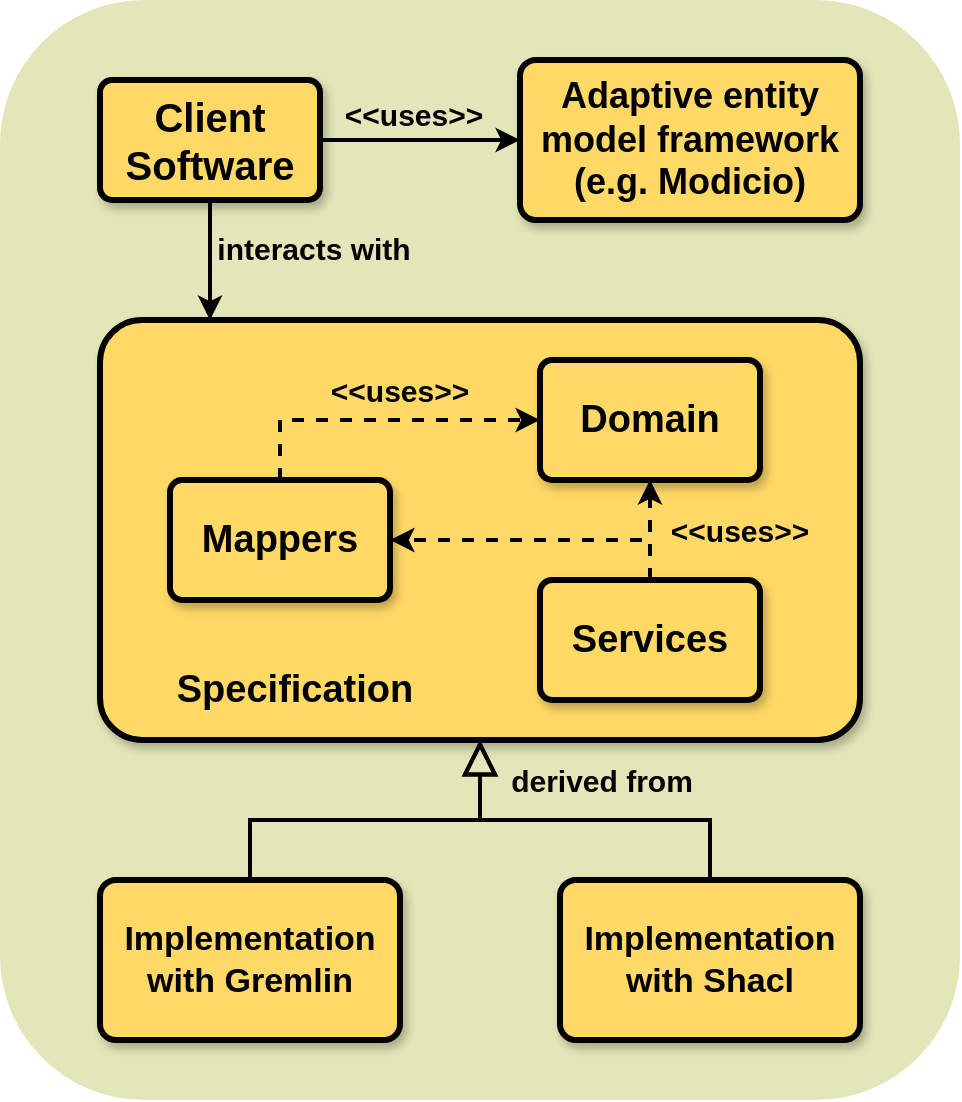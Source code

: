 <mxfile version="21.1.8" type="device">
  <diagram name="Page-1" id="GylVfzi0xPvJJQHYP8Fk">
    <mxGraphModel dx="1434" dy="749" grid="1" gridSize="10" guides="1" tooltips="1" connect="1" arrows="1" fold="1" page="1" pageScale="1" pageWidth="850" pageHeight="1100" math="0" shadow="0">
      <root>
        <mxCell id="0" />
        <mxCell id="1" parent="0" />
        <mxCell id="atxJQaqEpM3TSjmgH-MS-1" value="" style="rounded=1;whiteSpace=wrap;html=1;shadow=0;sketch=0;strokeColor=none;strokeWidth=4;fillColor=#E3E6B8;gradientColor=none;" vertex="1" parent="1">
          <mxGeometry x="60" y="100" width="480" height="550" as="geometry" />
        </mxCell>
        <mxCell id="atxJQaqEpM3TSjmgH-MS-37" style="edgeStyle=orthogonalEdgeStyle;rounded=0;orthogonalLoop=1;jettySize=auto;html=1;exitX=1;exitY=0.5;exitDx=0;exitDy=0;strokeWidth=2;" edge="1" parent="1" source="atxJQaqEpM3TSjmgH-MS-11" target="atxJQaqEpM3TSjmgH-MS-20">
          <mxGeometry relative="1" as="geometry" />
        </mxCell>
        <mxCell id="atxJQaqEpM3TSjmgH-MS-39" style="edgeStyle=orthogonalEdgeStyle;rounded=0;orthogonalLoop=1;jettySize=auto;html=1;exitX=0.5;exitY=1;exitDx=0;exitDy=0;strokeWidth=2;" edge="1" parent="1" source="atxJQaqEpM3TSjmgH-MS-11" target="atxJQaqEpM3TSjmgH-MS-21">
          <mxGeometry relative="1" as="geometry">
            <Array as="points">
              <mxPoint x="165" y="240" />
              <mxPoint x="165" y="240" />
            </Array>
          </mxGeometry>
        </mxCell>
        <mxCell id="atxJQaqEpM3TSjmgH-MS-11" value="&lt;font style=&quot;font-size: 20px;&quot;&gt;&lt;b&gt;Client Software&lt;/b&gt;&lt;/font&gt;" style="rounded=1;arcSize=10;whiteSpace=wrap;html=1;align=center;strokeColor=#000000;strokeWidth=3;fillColor=#FFD966;perimeterSpacing=0;shadow=1;" vertex="1" parent="1">
          <mxGeometry x="110" y="140" width="110" height="60" as="geometry" />
        </mxCell>
        <mxCell id="atxJQaqEpM3TSjmgH-MS-20" value="&lt;font size=&quot;1&quot; style=&quot;&quot;&gt;&lt;b style=&quot;font-size: 18px;&quot;&gt;Adaptive entity model framework (e.g. Modicio)&lt;/b&gt;&lt;/font&gt;" style="rounded=1;arcSize=10;whiteSpace=wrap;html=1;align=center;strokeColor=#000000;strokeWidth=3;fillColor=#FFD966;perimeterSpacing=0;shadow=1;" vertex="1" parent="1">
          <mxGeometry x="320" y="130" width="170" height="80" as="geometry" />
        </mxCell>
        <mxCell id="atxJQaqEpM3TSjmgH-MS-32" value="" style="group" vertex="1" connectable="0" parent="1">
          <mxGeometry x="110" y="260" width="380" height="210" as="geometry" />
        </mxCell>
        <mxCell id="atxJQaqEpM3TSjmgH-MS-21" value="" style="rounded=1;arcSize=10;whiteSpace=wrap;html=1;align=center;strokeColor=#000000;strokeWidth=3;fillColor=#FFD966;perimeterSpacing=0;shadow=1;" vertex="1" parent="atxJQaqEpM3TSjmgH-MS-32">
          <mxGeometry width="380" height="210" as="geometry" />
        </mxCell>
        <mxCell id="atxJQaqEpM3TSjmgH-MS-22" value="&lt;b&gt;&lt;font style=&quot;font-size: 19px;&quot;&gt;Specification&lt;/font&gt;&lt;/b&gt;" style="text;html=1;strokeColor=none;fillColor=none;align=center;verticalAlign=middle;whiteSpace=wrap;rounded=0;" vertex="1" parent="atxJQaqEpM3TSjmgH-MS-32">
          <mxGeometry x="35" y="170" width="125" height="30" as="geometry" />
        </mxCell>
        <mxCell id="atxJQaqEpM3TSjmgH-MS-23" value="&lt;font size=&quot;1&quot; style=&quot;&quot;&gt;&lt;b style=&quot;font-size: 19px;&quot;&gt;Mappers&lt;/b&gt;&lt;/font&gt;" style="rounded=1;arcSize=10;whiteSpace=wrap;html=1;align=center;strokeColor=#000000;strokeWidth=3;fillColor=#FFD966;perimeterSpacing=0;shadow=1;" vertex="1" parent="atxJQaqEpM3TSjmgH-MS-32">
          <mxGeometry x="35" y="80" width="110" height="60" as="geometry" />
        </mxCell>
        <mxCell id="atxJQaqEpM3TSjmgH-MS-24" value="&lt;font size=&quot;1&quot; style=&quot;&quot;&gt;&lt;b style=&quot;font-size: 19px;&quot;&gt;Domain&lt;/b&gt;&lt;/font&gt;" style="rounded=1;arcSize=10;whiteSpace=wrap;html=1;align=center;strokeColor=#000000;strokeWidth=3;fillColor=#FFD966;perimeterSpacing=0;shadow=1;" vertex="1" parent="atxJQaqEpM3TSjmgH-MS-32">
          <mxGeometry x="220" y="20" width="110" height="60" as="geometry" />
        </mxCell>
        <mxCell id="atxJQaqEpM3TSjmgH-MS-29" style="edgeStyle=orthogonalEdgeStyle;rounded=0;orthogonalLoop=1;jettySize=auto;html=1;exitX=0.5;exitY=0;exitDx=0;exitDy=0;strokeWidth=2;dashed=1;" edge="1" parent="atxJQaqEpM3TSjmgH-MS-32" source="atxJQaqEpM3TSjmgH-MS-23" target="atxJQaqEpM3TSjmgH-MS-24">
          <mxGeometry relative="1" as="geometry" />
        </mxCell>
        <mxCell id="atxJQaqEpM3TSjmgH-MS-26" style="edgeStyle=orthogonalEdgeStyle;rounded=0;orthogonalLoop=1;jettySize=auto;html=1;strokeWidth=2;dashed=1;" edge="1" parent="atxJQaqEpM3TSjmgH-MS-32" source="atxJQaqEpM3TSjmgH-MS-25" target="atxJQaqEpM3TSjmgH-MS-23">
          <mxGeometry relative="1" as="geometry">
            <Array as="points">
              <mxPoint x="275" y="110" />
            </Array>
          </mxGeometry>
        </mxCell>
        <mxCell id="atxJQaqEpM3TSjmgH-MS-28" style="edgeStyle=orthogonalEdgeStyle;rounded=0;orthogonalLoop=1;jettySize=auto;html=1;exitX=0.5;exitY=0;exitDx=0;exitDy=0;strokeWidth=2;dashed=1;" edge="1" parent="atxJQaqEpM3TSjmgH-MS-32" source="atxJQaqEpM3TSjmgH-MS-25" target="atxJQaqEpM3TSjmgH-MS-24">
          <mxGeometry relative="1" as="geometry" />
        </mxCell>
        <mxCell id="atxJQaqEpM3TSjmgH-MS-25" value="&lt;font size=&quot;1&quot; style=&quot;&quot;&gt;&lt;b style=&quot;font-size: 19px;&quot;&gt;Services&lt;/b&gt;&lt;/font&gt;" style="rounded=1;arcSize=10;whiteSpace=wrap;html=1;align=center;strokeColor=#000000;strokeWidth=3;fillColor=#FFD966;perimeterSpacing=0;shadow=1;" vertex="1" parent="atxJQaqEpM3TSjmgH-MS-32">
          <mxGeometry x="220" y="130" width="110" height="60" as="geometry" />
        </mxCell>
        <mxCell id="atxJQaqEpM3TSjmgH-MS-30" value="&lt;b&gt;&lt;font style=&quot;font-size: 15px;&quot;&gt;&amp;lt;&amp;lt;uses&amp;gt;&amp;gt;&lt;/font&gt;&lt;/b&gt;" style="text;html=1;strokeColor=none;fillColor=none;align=center;verticalAlign=middle;whiteSpace=wrap;rounded=0;" vertex="1" parent="atxJQaqEpM3TSjmgH-MS-32">
          <mxGeometry x="290" y="90" width="60" height="30" as="geometry" />
        </mxCell>
        <mxCell id="atxJQaqEpM3TSjmgH-MS-31" value="&lt;b&gt;&lt;font style=&quot;font-size: 15px;&quot;&gt;&amp;lt;&amp;lt;uses&amp;gt;&amp;gt;&lt;/font&gt;&lt;/b&gt;" style="text;html=1;strokeColor=none;fillColor=none;align=center;verticalAlign=middle;whiteSpace=wrap;rounded=0;" vertex="1" parent="atxJQaqEpM3TSjmgH-MS-32">
          <mxGeometry x="120" y="20" width="60" height="30" as="geometry" />
        </mxCell>
        <mxCell id="atxJQaqEpM3TSjmgH-MS-35" style="edgeStyle=orthogonalEdgeStyle;rounded=0;orthogonalLoop=1;jettySize=auto;html=1;exitX=0.5;exitY=0;exitDx=0;exitDy=0;endArrow=block;endFill=0;strokeWidth=2;endSize=13;" edge="1" parent="1" source="atxJQaqEpM3TSjmgH-MS-33" target="atxJQaqEpM3TSjmgH-MS-21">
          <mxGeometry relative="1" as="geometry" />
        </mxCell>
        <mxCell id="atxJQaqEpM3TSjmgH-MS-33" value="&lt;font size=&quot;1&quot; style=&quot;&quot;&gt;&lt;b style=&quot;font-size: 17px;&quot;&gt;Implementation with Gremlin&lt;/b&gt;&lt;/font&gt;" style="rounded=1;arcSize=10;whiteSpace=wrap;html=1;align=center;strokeColor=#000000;strokeWidth=3;fillColor=#FFD966;perimeterSpacing=0;shadow=1;" vertex="1" parent="1">
          <mxGeometry x="110" y="540" width="150" height="80" as="geometry" />
        </mxCell>
        <mxCell id="atxJQaqEpM3TSjmgH-MS-36" style="edgeStyle=orthogonalEdgeStyle;rounded=0;orthogonalLoop=1;jettySize=auto;html=1;exitX=0.5;exitY=0;exitDx=0;exitDy=0;endArrow=block;endFill=0;strokeWidth=2;endSize=13;" edge="1" parent="1" source="atxJQaqEpM3TSjmgH-MS-34" target="atxJQaqEpM3TSjmgH-MS-21">
          <mxGeometry relative="1" as="geometry" />
        </mxCell>
        <mxCell id="atxJQaqEpM3TSjmgH-MS-34" value="&lt;font size=&quot;1&quot; style=&quot;&quot;&gt;&lt;b style=&quot;font-size: 17px;&quot;&gt;Implementation with Shacl&lt;/b&gt;&lt;/font&gt;" style="rounded=1;arcSize=10;whiteSpace=wrap;html=1;align=center;strokeColor=#000000;strokeWidth=3;fillColor=#FFD966;perimeterSpacing=0;shadow=1;" vertex="1" parent="1">
          <mxGeometry x="340" y="540" width="150" height="80" as="geometry" />
        </mxCell>
        <mxCell id="atxJQaqEpM3TSjmgH-MS-38" value="&lt;b&gt;&lt;font style=&quot;font-size: 15px;&quot;&gt;&amp;lt;&amp;lt;uses&amp;gt;&amp;gt;&lt;/font&gt;&lt;/b&gt;" style="text;html=1;strokeColor=none;fillColor=none;align=center;verticalAlign=middle;whiteSpace=wrap;rounded=0;" vertex="1" parent="1">
          <mxGeometry x="237" y="142" width="60" height="30" as="geometry" />
        </mxCell>
        <mxCell id="atxJQaqEpM3TSjmgH-MS-40" value="&lt;b&gt;&lt;font style=&quot;font-size: 15px;&quot;&gt;interacts with&lt;/font&gt;&lt;/b&gt;" style="text;html=1;strokeColor=none;fillColor=none;align=center;verticalAlign=middle;whiteSpace=wrap;rounded=0;" vertex="1" parent="1">
          <mxGeometry x="162" y="209" width="110" height="30" as="geometry" />
        </mxCell>
        <mxCell id="atxJQaqEpM3TSjmgH-MS-41" value="&lt;b&gt;&lt;font style=&quot;font-size: 15px;&quot;&gt;derived from&lt;/font&gt;&lt;/b&gt;" style="text;html=1;strokeColor=none;fillColor=none;align=center;verticalAlign=middle;whiteSpace=wrap;rounded=0;" vertex="1" parent="1">
          <mxGeometry x="306" y="475" width="110" height="30" as="geometry" />
        </mxCell>
      </root>
    </mxGraphModel>
  </diagram>
</mxfile>
